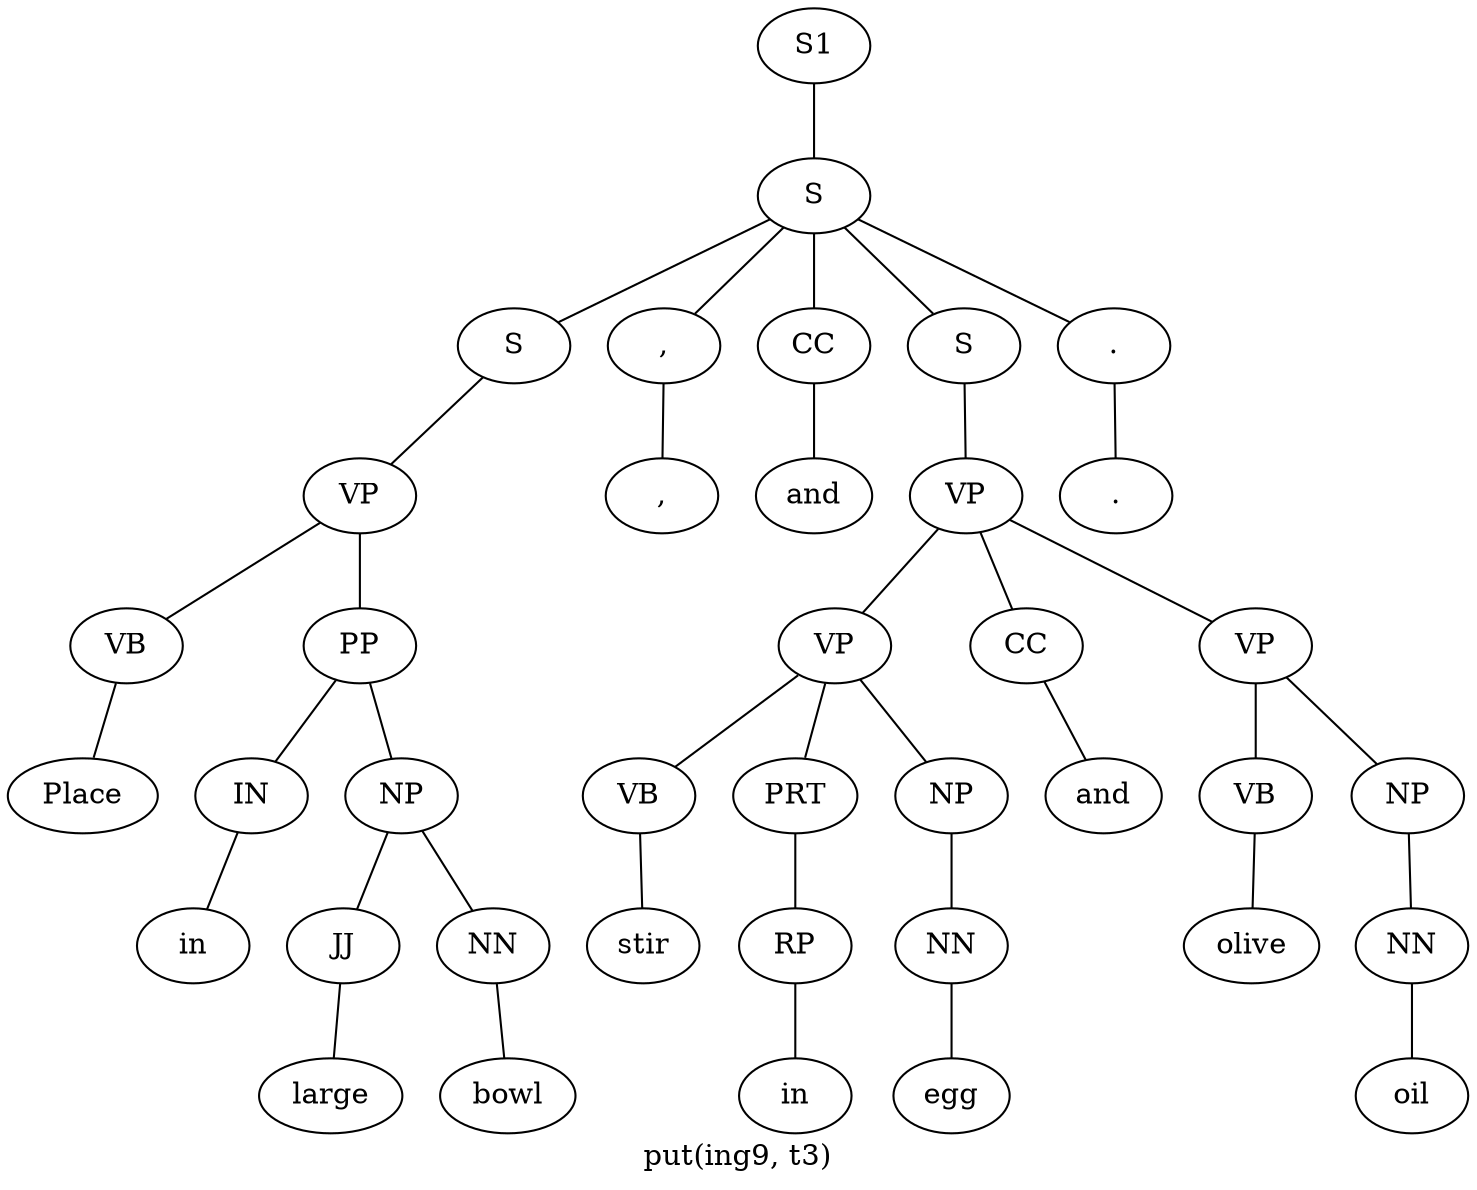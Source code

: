 graph SyntaxGraph {
	label = "put(ing9, t3)";
	Node0 [label="S1"];
	Node1 [label="S"];
	Node2 [label="S"];
	Node3 [label="VP"];
	Node4 [label="VB"];
	Node5 [label="Place"];
	Node6 [label="PP"];
	Node7 [label="IN"];
	Node8 [label="in"];
	Node9 [label="NP"];
	Node10 [label="JJ"];
	Node11 [label="large"];
	Node12 [label="NN"];
	Node13 [label="bowl"];
	Node14 [label=","];
	Node15 [label=","];
	Node16 [label="CC"];
	Node17 [label="and"];
	Node18 [label="S"];
	Node19 [label="VP"];
	Node20 [label="VP"];
	Node21 [label="VB"];
	Node22 [label="stir"];
	Node23 [label="PRT"];
	Node24 [label="RP"];
	Node25 [label="in"];
	Node26 [label="NP"];
	Node27 [label="NN"];
	Node28 [label="egg"];
	Node29 [label="CC"];
	Node30 [label="and"];
	Node31 [label="VP"];
	Node32 [label="VB"];
	Node33 [label="olive"];
	Node34 [label="NP"];
	Node35 [label="NN"];
	Node36 [label="oil"];
	Node37 [label="."];
	Node38 [label="."];

	Node0 -- Node1;
	Node1 -- Node2;
	Node1 -- Node14;
	Node1 -- Node16;
	Node1 -- Node18;
	Node1 -- Node37;
	Node2 -- Node3;
	Node3 -- Node4;
	Node3 -- Node6;
	Node4 -- Node5;
	Node6 -- Node7;
	Node6 -- Node9;
	Node7 -- Node8;
	Node9 -- Node10;
	Node9 -- Node12;
	Node10 -- Node11;
	Node12 -- Node13;
	Node14 -- Node15;
	Node16 -- Node17;
	Node18 -- Node19;
	Node19 -- Node20;
	Node19 -- Node29;
	Node19 -- Node31;
	Node20 -- Node21;
	Node20 -- Node23;
	Node20 -- Node26;
	Node21 -- Node22;
	Node23 -- Node24;
	Node24 -- Node25;
	Node26 -- Node27;
	Node27 -- Node28;
	Node29 -- Node30;
	Node31 -- Node32;
	Node31 -- Node34;
	Node32 -- Node33;
	Node34 -- Node35;
	Node35 -- Node36;
	Node37 -- Node38;
}